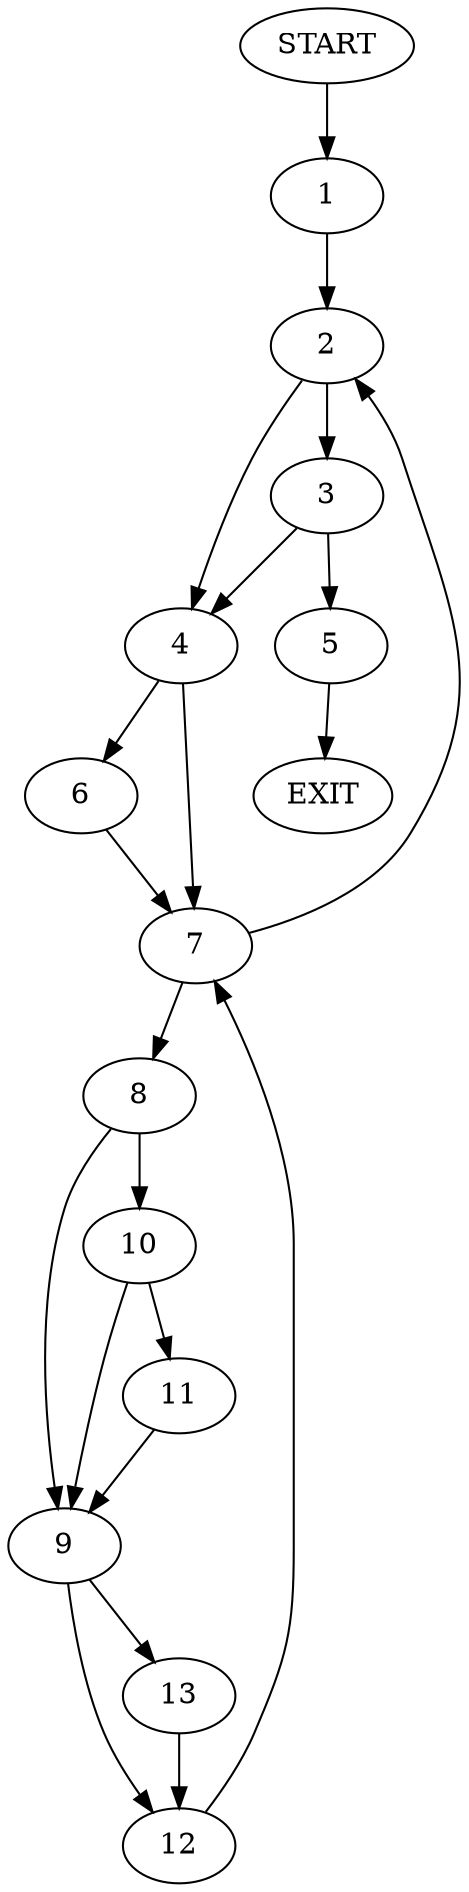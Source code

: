 digraph {
0 [label="START"];
1;
2;
3;
4;
5;
6;
7;
8;
9;
10;
11;
12;
13;
14 [label="EXIT"];
0 -> 1;
1 -> 2;
2 -> 3;
2 -> 4;
3 -> 5;
3 -> 4;
4 -> 6;
4 -> 7;
5 -> 14;
6 -> 7;
7 -> 2;
7 -> 8;
8 -> 9;
8 -> 10;
10 -> 9;
10 -> 11;
9 -> 12;
9 -> 13;
11 -> 9;
12 -> 7;
13 -> 12;
}